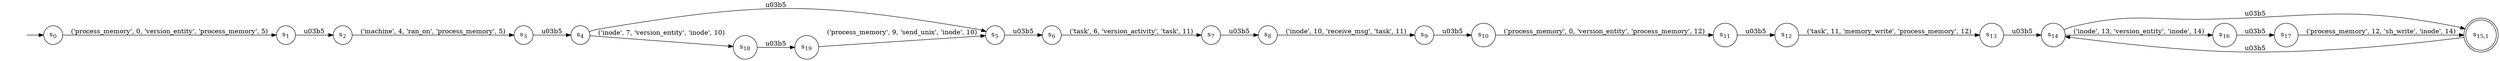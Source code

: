 digraph NFA {
    rankdir = LR;
    I [style = invis];
    I -> S0;
    S0 [label = <s<sub>0</sub>>, shape = circle];
    S1 [label = <s<sub>1</sub>>, shape = circle];
    S2 [label = <s<sub>2</sub>>, shape = circle];
    S3 [label = <s<sub>3</sub>>, shape = circle];
    S4 [label = <s<sub>4</sub>>, shape = circle];
    S5 [label = <s<sub>5</sub>>, shape = circle];
    S6 [label = <s<sub>6</sub>>, shape = circle];
    S7 [label = <s<sub>7</sub>>, shape = circle];
    S8 [label = <s<sub>8</sub>>, shape = circle];
    S9 [label = <s<sub>9</sub>>, shape = circle];
    S10 [label = <s<sub>10</sub>>, shape = circle];
    S11 [label = <s<sub>11</sub>>, shape = circle];
    S12 [label = <s<sub>12</sub>>, shape = circle];
    S13 [label = <s<sub>13</sub>>, shape = circle];
    S14 [label = <s<sub>14</sub>>, shape = circle];
    S15 [label = <s<sub>15,1</sub>>, shape = circle, peripheries = 2];
    S15 -> S14 [label = "\u03b5"];
    S14 -> S15 [label = "\u03b5"];
    S16 [label = <s<sub>16</sub>>, shape = circle];
    S17 [label = <s<sub>17</sub>>, shape = circle];
    S17 -> S15 [label = "('process_memory', 12, 'sh_write', 'inode', 14)"];
    S16 -> S17 [label = "\u03b5"];
    S14 -> S16 [label = "('inode', 13, 'version_entity', 'inode', 14)"];
    S13 -> S14 [label = "\u03b5"];
    S12 -> S13 [label = "('task', 11, 'memory_write', 'process_memory', 12)"];
    S11 -> S12 [label = "\u03b5"];
    S10 -> S11 [label = "('process_memory', 0, 'version_entity', 'process_memory', 12)"];
    S9 -> S10 [label = "\u03b5"];
    S8 -> S9 [label = "('inode', 10, 'receive_msg', 'task', 11)"];
    S7 -> S8 [label = "\u03b5"];
    S6 -> S7 [label = "('task', 6, 'version_activity', 'task', 11)"];
    S5 -> S6 [label = "\u03b5"];
    S4 -> S5 [label = "\u03b5"];
    S18 [label = <s<sub>18</sub>>, shape = circle];
    S19 [label = <s<sub>19</sub>>, shape = circle];
    S19 -> S5 [label = "('process_memory', 9, 'send_unix', 'inode', 10)"];
    S18 -> S19 [label = "\u03b5"];
    S4 -> S18 [label = "('inode', 7, 'version_entity', 'inode', 10)"];
    S3 -> S4 [label = "\u03b5"];
    S2 -> S3 [label = "('machine', 4, 'ran_on', 'process_memory', 5)"];
    S1 -> S2 [label = "\u03b5"];
    S0 -> S1 [label = "('process_memory', 0, 'version_entity', 'process_memory', 5)"];
}
